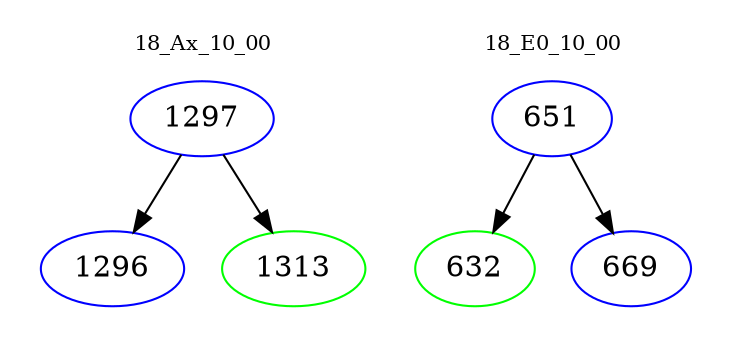 digraph{
subgraph cluster_0 {
color = white
label = "18_Ax_10_00";
fontsize=10;
T0_1297 [label="1297", color="blue"]
T0_1297 -> T0_1296 [color="black"]
T0_1296 [label="1296", color="blue"]
T0_1297 -> T0_1313 [color="black"]
T0_1313 [label="1313", color="green"]
}
subgraph cluster_1 {
color = white
label = "18_E0_10_00";
fontsize=10;
T1_651 [label="651", color="blue"]
T1_651 -> T1_632 [color="black"]
T1_632 [label="632", color="green"]
T1_651 -> T1_669 [color="black"]
T1_669 [label="669", color="blue"]
}
}
